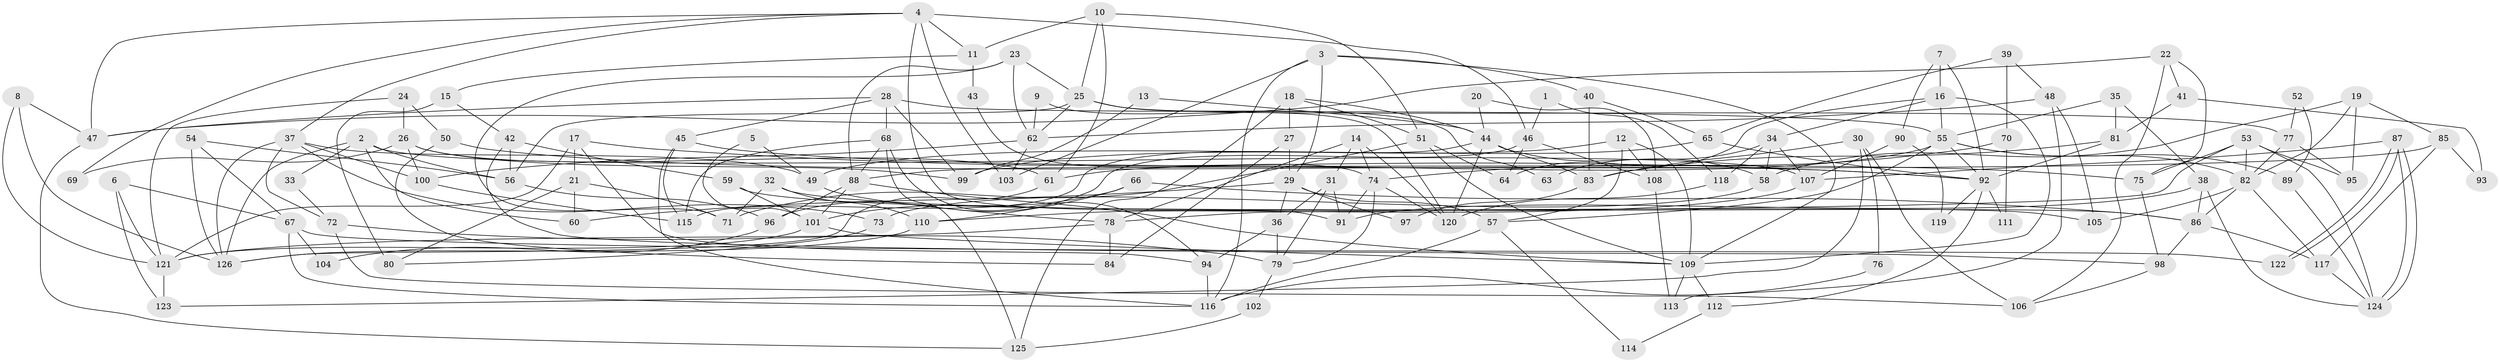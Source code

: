 // Generated by graph-tools (version 1.1) at 2025/50/03/09/25 03:50:06]
// undirected, 126 vertices, 252 edges
graph export_dot {
graph [start="1"]
  node [color=gray90,style=filled];
  1;
  2;
  3;
  4;
  5;
  6;
  7;
  8;
  9;
  10;
  11;
  12;
  13;
  14;
  15;
  16;
  17;
  18;
  19;
  20;
  21;
  22;
  23;
  24;
  25;
  26;
  27;
  28;
  29;
  30;
  31;
  32;
  33;
  34;
  35;
  36;
  37;
  38;
  39;
  40;
  41;
  42;
  43;
  44;
  45;
  46;
  47;
  48;
  49;
  50;
  51;
  52;
  53;
  54;
  55;
  56;
  57;
  58;
  59;
  60;
  61;
  62;
  63;
  64;
  65;
  66;
  67;
  68;
  69;
  70;
  71;
  72;
  73;
  74;
  75;
  76;
  77;
  78;
  79;
  80;
  81;
  82;
  83;
  84;
  85;
  86;
  87;
  88;
  89;
  90;
  91;
  92;
  93;
  94;
  95;
  96;
  97;
  98;
  99;
  100;
  101;
  102;
  103;
  104;
  105;
  106;
  107;
  108;
  109;
  110;
  111;
  112;
  113;
  114;
  115;
  116;
  117;
  118;
  119;
  120;
  121;
  122;
  123;
  124;
  125;
  126;
  1 -- 46;
  1 -- 118;
  2 -- 107;
  2 -- 126;
  2 -- 33;
  2 -- 56;
  2 -- 60;
  3 -- 29;
  3 -- 116;
  3 -- 40;
  3 -- 103;
  3 -- 109;
  4 -- 46;
  4 -- 11;
  4 -- 37;
  4 -- 47;
  4 -- 69;
  4 -- 91;
  4 -- 103;
  5 -- 49;
  5 -- 101;
  6 -- 121;
  6 -- 67;
  6 -- 123;
  7 -- 92;
  7 -- 16;
  7 -- 90;
  8 -- 126;
  8 -- 121;
  8 -- 47;
  9 -- 120;
  9 -- 62;
  10 -- 51;
  10 -- 25;
  10 -- 11;
  10 -- 61;
  11 -- 15;
  11 -- 43;
  12 -- 49;
  12 -- 109;
  12 -- 57;
  12 -- 108;
  13 -- 44;
  13 -- 99;
  14 -- 31;
  14 -- 120;
  14 -- 74;
  14 -- 78;
  15 -- 42;
  15 -- 80;
  16 -- 55;
  16 -- 109;
  16 -- 34;
  16 -- 64;
  17 -- 92;
  17 -- 121;
  17 -- 21;
  17 -- 94;
  18 -- 125;
  18 -- 51;
  18 -- 27;
  18 -- 44;
  19 -- 85;
  19 -- 95;
  19 -- 58;
  19 -- 82;
  20 -- 108;
  20 -- 44;
  21 -- 60;
  21 -- 71;
  21 -- 80;
  22 -- 75;
  22 -- 47;
  22 -- 41;
  22 -- 106;
  23 -- 88;
  23 -- 62;
  23 -- 25;
  23 -- 71;
  24 -- 121;
  24 -- 26;
  24 -- 50;
  25 -- 62;
  25 -- 56;
  25 -- 63;
  25 -- 77;
  26 -- 61;
  26 -- 100;
  26 -- 69;
  26 -- 99;
  27 -- 84;
  27 -- 29;
  28 -- 55;
  28 -- 47;
  28 -- 45;
  28 -- 68;
  28 -- 99;
  29 -- 36;
  29 -- 57;
  29 -- 60;
  29 -- 97;
  30 -- 106;
  30 -- 83;
  30 -- 76;
  30 -- 123;
  31 -- 79;
  31 -- 91;
  31 -- 36;
  32 -- 71;
  32 -- 86;
  32 -- 110;
  33 -- 72;
  34 -- 58;
  34 -- 63;
  34 -- 107;
  34 -- 118;
  35 -- 38;
  35 -- 55;
  35 -- 81;
  36 -- 94;
  36 -- 79;
  37 -- 126;
  37 -- 49;
  37 -- 72;
  37 -- 73;
  37 -- 100;
  38 -- 124;
  38 -- 86;
  38 -- 91;
  39 -- 65;
  39 -- 48;
  39 -- 70;
  40 -- 83;
  40 -- 65;
  41 -- 81;
  41 -- 93;
  42 -- 56;
  42 -- 98;
  42 -- 59;
  43 -- 74;
  44 -- 115;
  44 -- 58;
  44 -- 83;
  44 -- 120;
  45 -- 75;
  45 -- 115;
  45 -- 116;
  46 -- 108;
  46 -- 96;
  46 -- 64;
  47 -- 125;
  48 -- 105;
  48 -- 62;
  48 -- 113;
  49 -- 78;
  50 -- 92;
  50 -- 84;
  51 -- 71;
  51 -- 64;
  51 -- 109;
  52 -- 77;
  52 -- 89;
  53 -- 124;
  53 -- 78;
  53 -- 75;
  53 -- 82;
  53 -- 95;
  54 -- 56;
  54 -- 126;
  54 -- 67;
  55 -- 57;
  55 -- 82;
  55 -- 61;
  55 -- 89;
  55 -- 92;
  56 -- 96;
  57 -- 114;
  57 -- 116;
  58 -- 73;
  59 -- 101;
  59 -- 105;
  61 -- 126;
  62 -- 100;
  62 -- 103;
  65 -- 99;
  65 -- 92;
  66 -- 110;
  66 -- 101;
  66 -- 86;
  67 -- 116;
  67 -- 104;
  67 -- 122;
  68 -- 94;
  68 -- 88;
  68 -- 115;
  68 -- 125;
  70 -- 74;
  70 -- 111;
  72 -- 79;
  72 -- 106;
  73 -- 80;
  74 -- 91;
  74 -- 79;
  74 -- 120;
  75 -- 98;
  76 -- 116;
  77 -- 82;
  77 -- 95;
  78 -- 121;
  78 -- 84;
  79 -- 102;
  81 -- 92;
  81 -- 83;
  82 -- 86;
  82 -- 105;
  82 -- 117;
  83 -- 97;
  85 -- 88;
  85 -- 117;
  85 -- 93;
  86 -- 98;
  86 -- 117;
  87 -- 122;
  87 -- 122;
  87 -- 124;
  87 -- 124;
  87 -- 107;
  88 -- 109;
  88 -- 96;
  88 -- 101;
  89 -- 124;
  90 -- 107;
  90 -- 119;
  92 -- 111;
  92 -- 112;
  92 -- 119;
  94 -- 116;
  96 -- 104;
  98 -- 106;
  100 -- 115;
  101 -- 109;
  101 -- 121;
  102 -- 125;
  107 -- 110;
  108 -- 113;
  109 -- 112;
  109 -- 113;
  110 -- 126;
  112 -- 114;
  117 -- 124;
  118 -- 120;
  121 -- 123;
}
